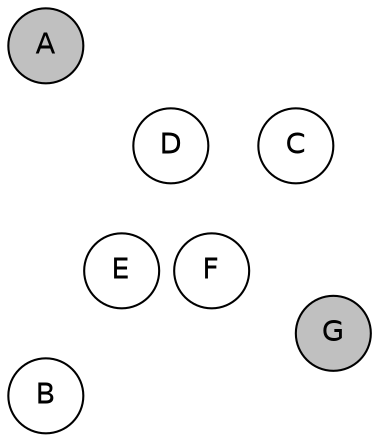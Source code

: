 
graph {

layout = circo;
mindist = .1

node [shape = circle, fontname = Helvetica, margin = 0, style = filled]
edge [style=invis]

subgraph 1 {
	E -- F -- F# -- G -- G# -- A -- A# -- B -- C -- C# -- D -- D# -- E
}

C [fillcolor = white];
C# [fillcolor = cadetblue1];
D [fillcolor = white];
D# [fillcolor = gray];
E [fillcolor = white];
F [fillcolor = white];
F# [fillcolor = gray];
G [fillcolor = gray];
G# [fillcolor = white];
A [fillcolor = gray];
A# [fillcolor = white];
B [fillcolor = white];
}
